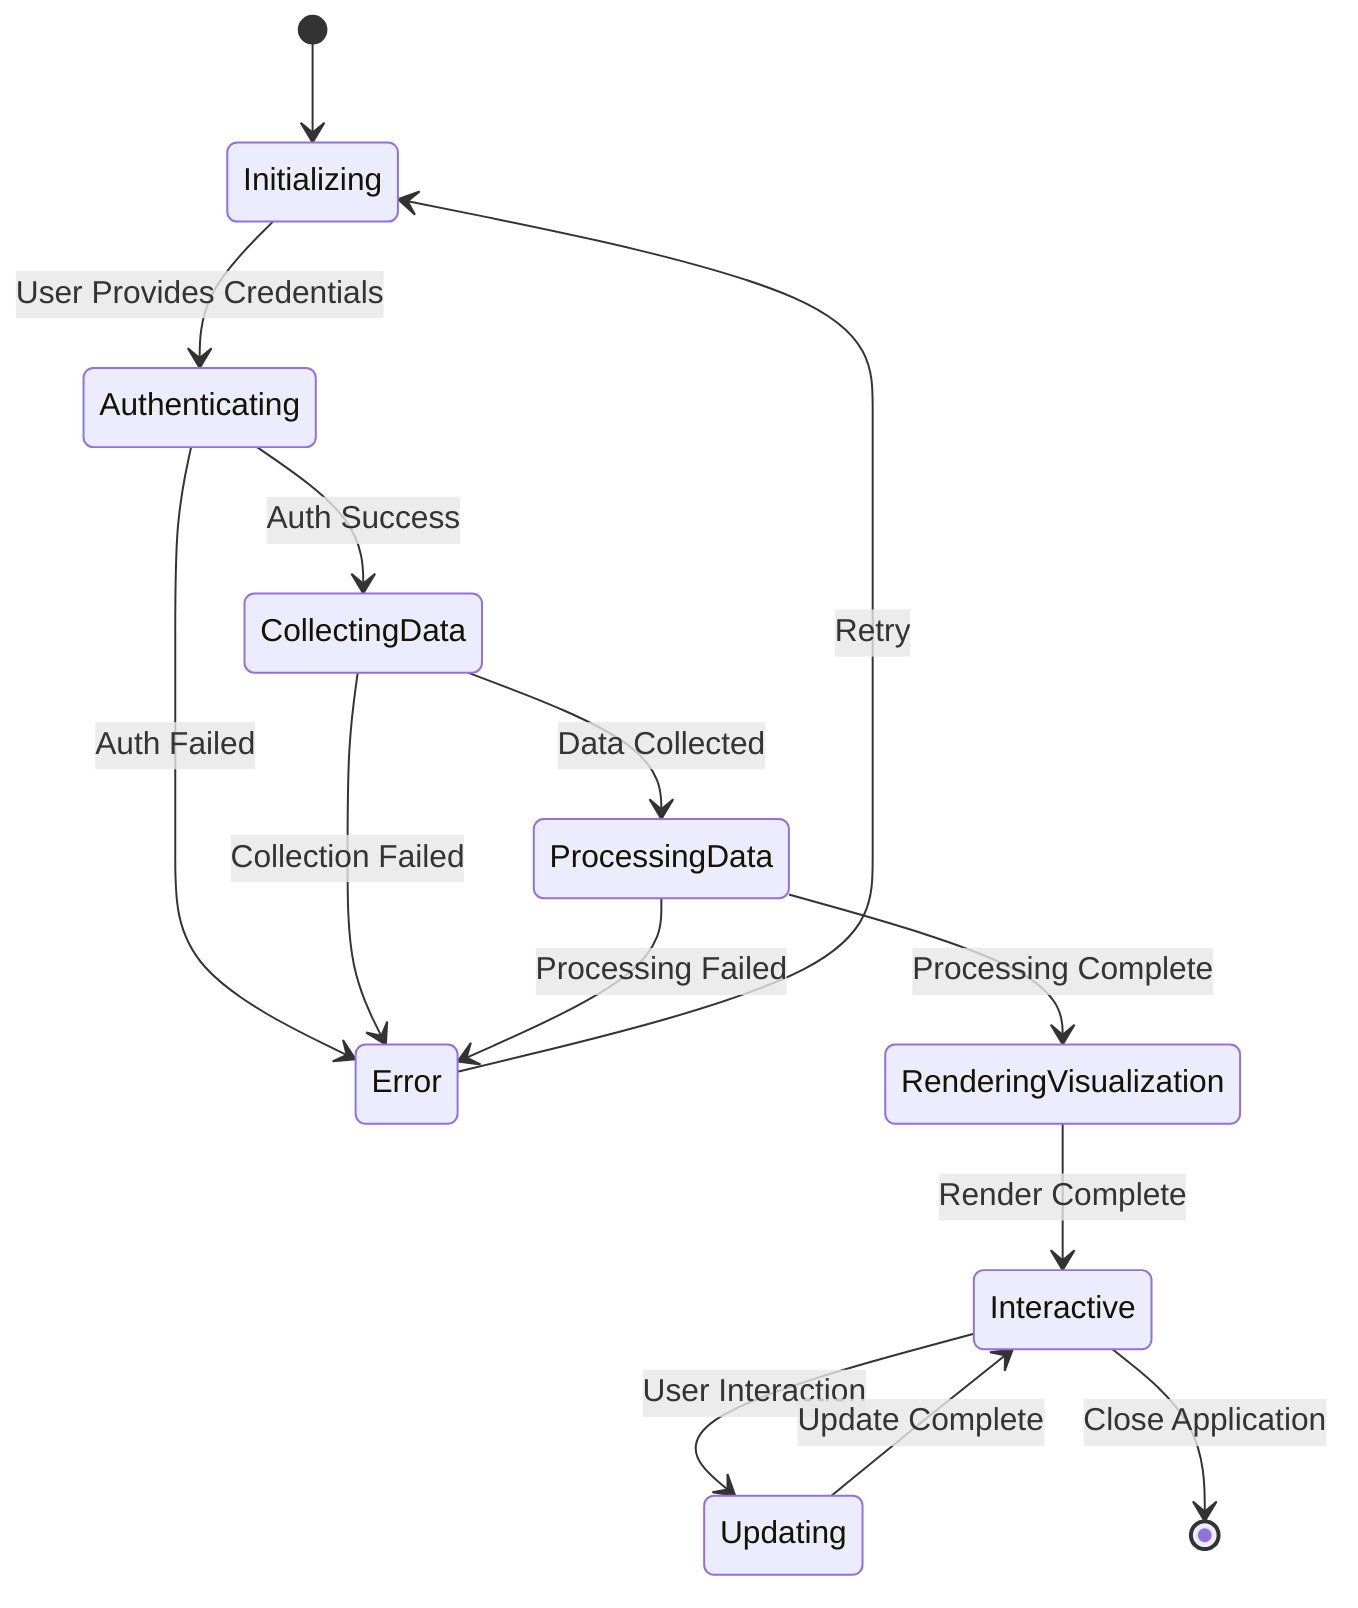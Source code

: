stateDiagram-v2
    [*] --> Initializing
    Initializing --> Authenticating: User Provides Credentials
    
    Authenticating --> Error: Auth Failed
    Authenticating --> CollectingData: Auth Success
    
    CollectingData --> ProcessingData: Data Collected
    CollectingData --> Error: Collection Failed
    
    ProcessingData --> RenderingVisualization: Processing Complete
    ProcessingData --> Error: Processing Failed
    
    RenderingVisualization --> Interactive: Render Complete
    
    Interactive --> Updating: User Interaction
    Updating --> Interactive: Update Complete
    
    Error --> Initializing: Retry
    
    Interactive --> [*]: Close Application